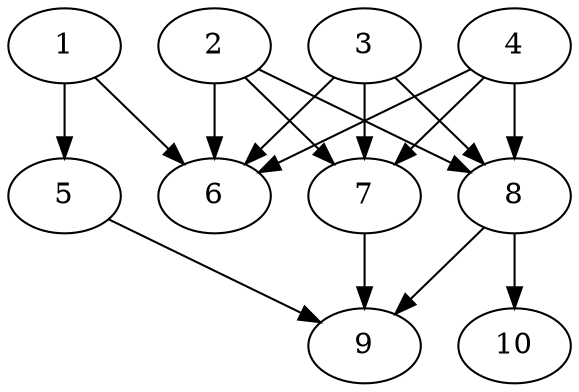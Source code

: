 // DAG automatically generated by daggen at Thu Oct  3 13:58:05 2019
// ./daggen --dot -n 10 --ccr 0.5 --fat 0.7 --regular 0.9 --density 0.9 --mindata 5242880 --maxdata 52428800 
digraph G {
  1 [size="95856640", alpha="0.18", expect_size="47928320"] 
  1 -> 5 [size ="47928320"]
  1 -> 6 [size ="47928320"]
  2 [size="80455680", alpha="0.15", expect_size="40227840"] 
  2 -> 6 [size ="40227840"]
  2 -> 7 [size ="40227840"]
  2 -> 8 [size ="40227840"]
  3 [size="50014208", alpha="0.11", expect_size="25007104"] 
  3 -> 6 [size ="25007104"]
  3 -> 7 [size ="25007104"]
  3 -> 8 [size ="25007104"]
  4 [size="28239872", alpha="0.00", expect_size="14119936"] 
  4 -> 6 [size ="14119936"]
  4 -> 7 [size ="14119936"]
  4 -> 8 [size ="14119936"]
  5 [size="11503616", alpha="0.04", expect_size="5751808"] 
  5 -> 9 [size ="5751808"]
  6 [size="90202112", alpha="0.05", expect_size="45101056"] 
  7 [size="57110528", alpha="0.11", expect_size="28555264"] 
  7 -> 9 [size ="28555264"]
  8 [size="88442880", alpha="0.17", expect_size="44221440"] 
  8 -> 9 [size ="44221440"]
  8 -> 10 [size ="44221440"]
  9 [size="37746688", alpha="0.01", expect_size="18873344"] 
  10 [size="34891776", alpha="0.07", expect_size="17445888"] 
}
